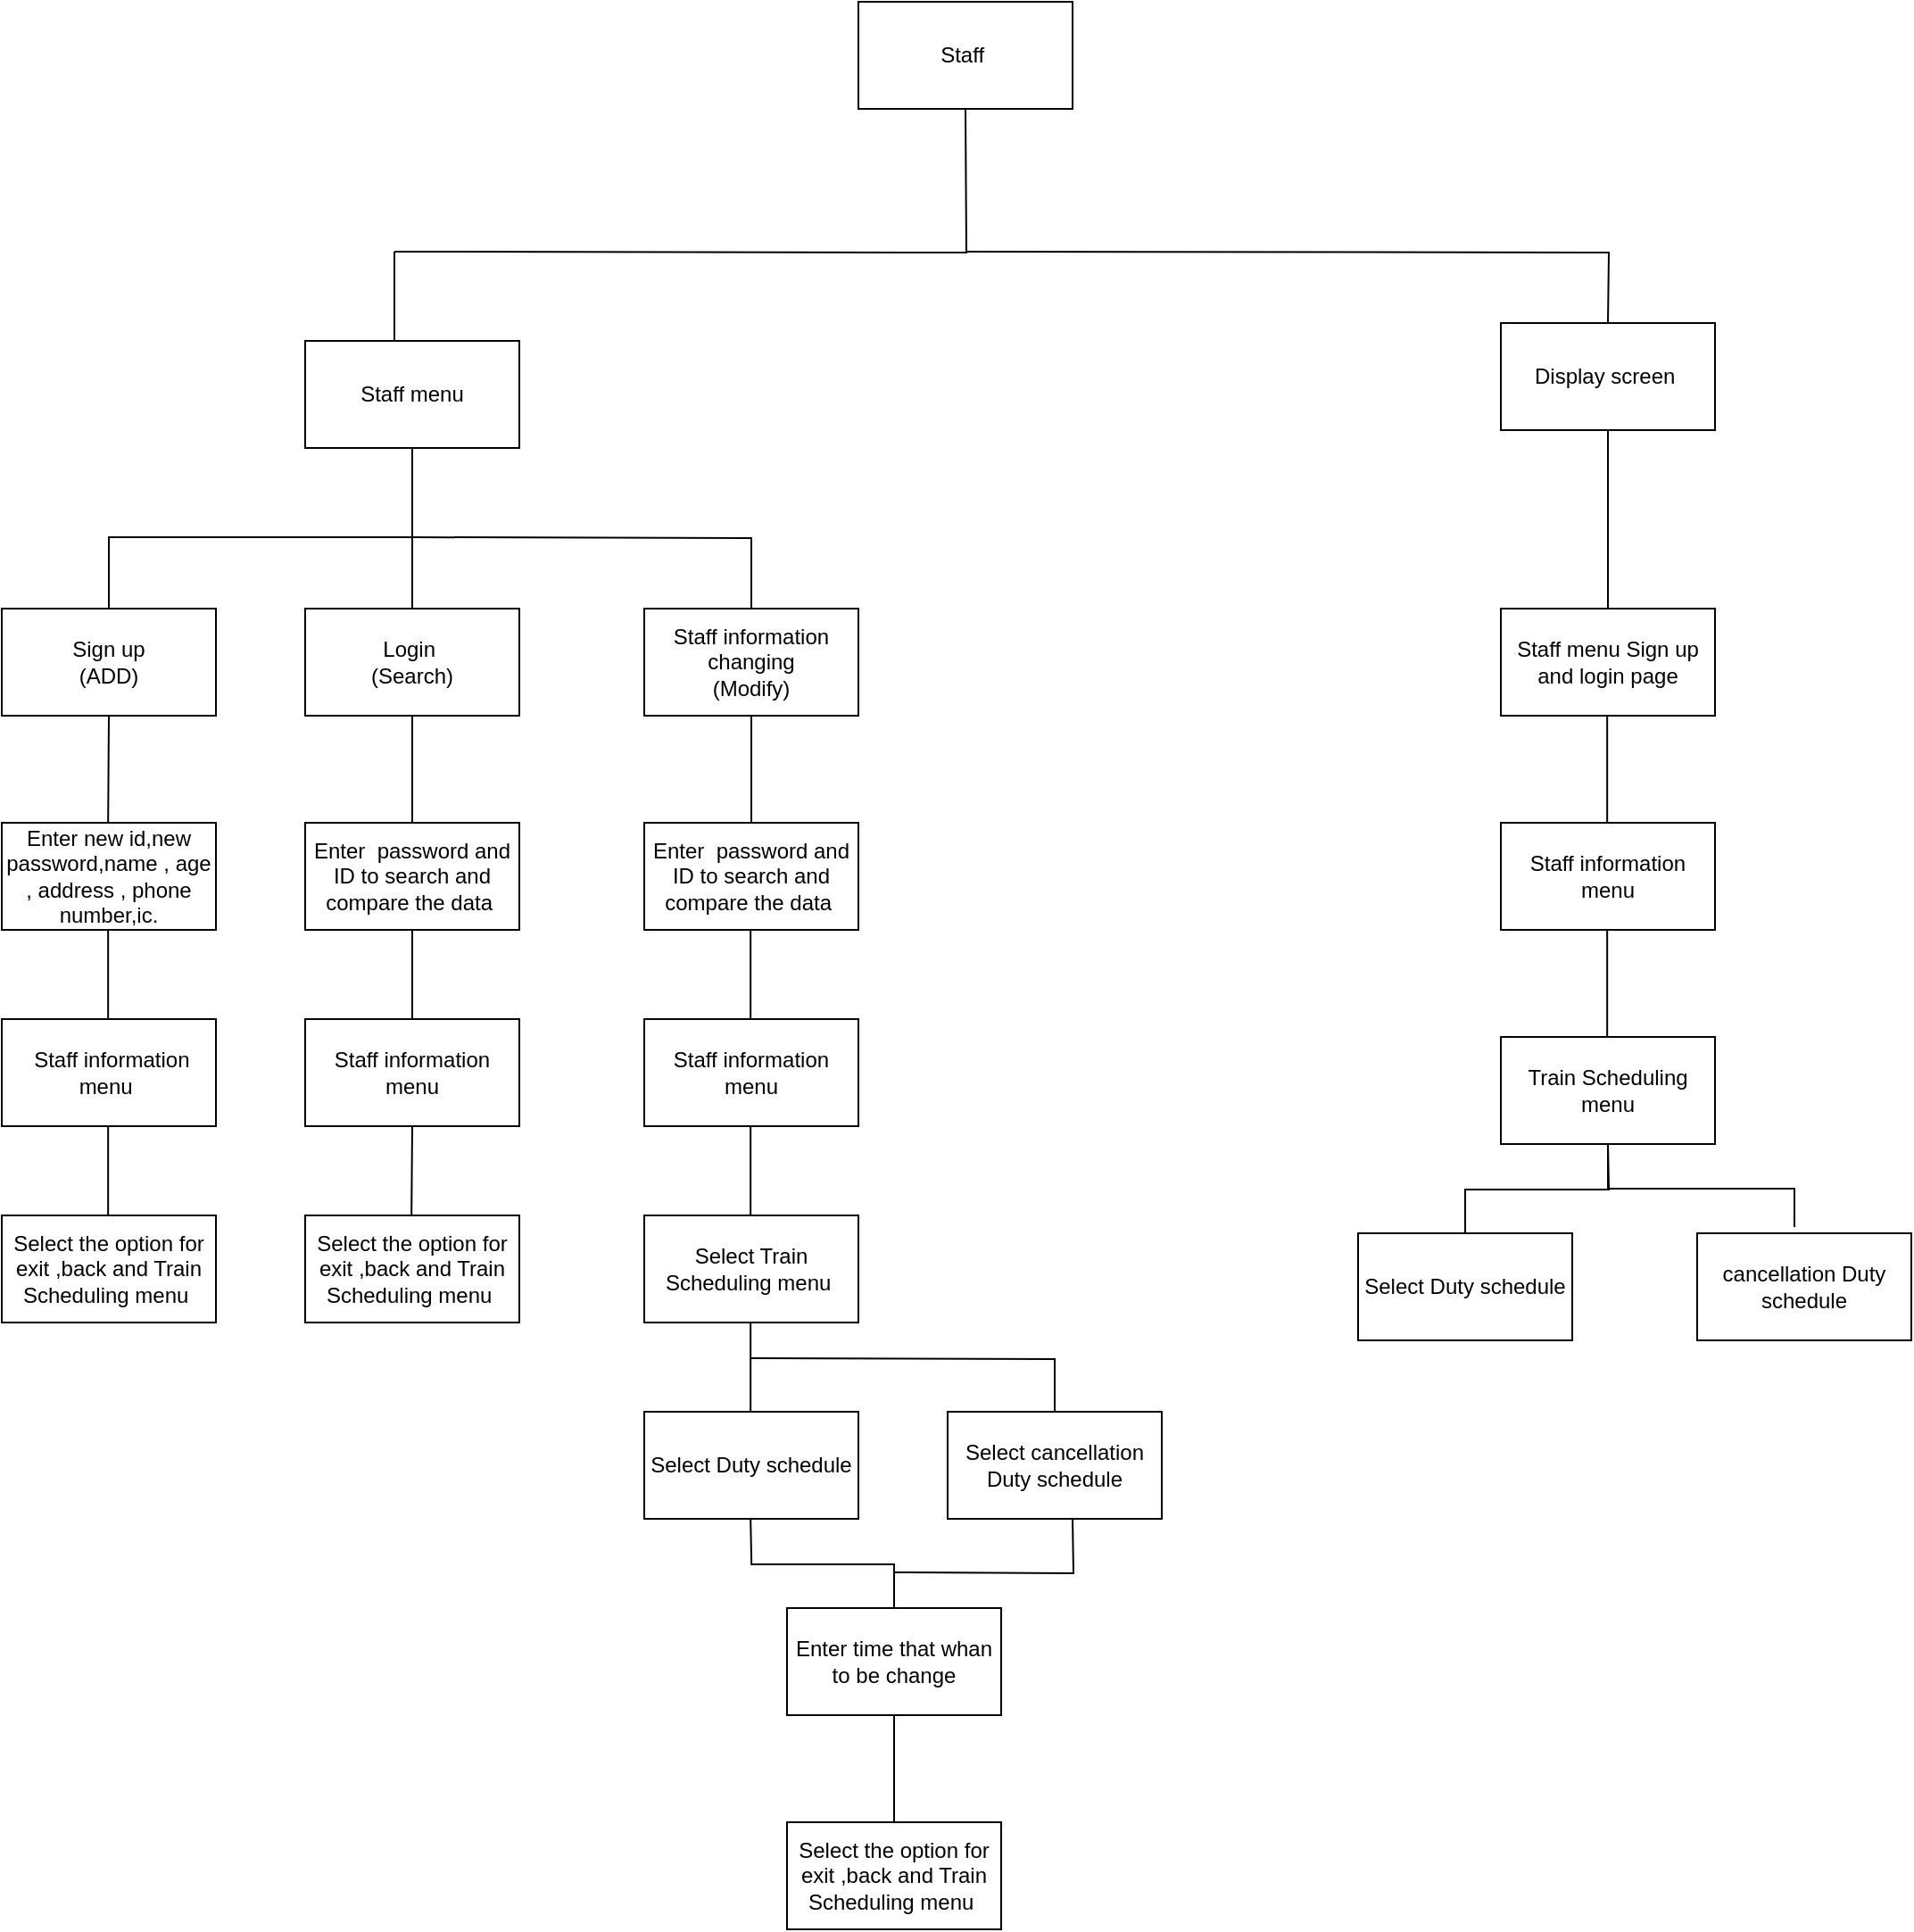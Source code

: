 <mxfile version="24.0.5" type="google">
  <diagram name="Page-1" id="BaL-FvqpIHobHH0_60As">
    <mxGraphModel grid="1" page="1" gridSize="10" guides="1" tooltips="1" connect="1" arrows="1" fold="1" pageScale="1" pageWidth="850" pageHeight="1100" math="0" shadow="0">
      <root>
        <mxCell id="0" />
        <mxCell id="1" parent="0" />
        <mxCell id="vPWYfFUL58d0yr6fHRVj-1" value="Staff menu" style="rounded=0;whiteSpace=wrap;html=1;" vertex="1" parent="1">
          <mxGeometry x="350" y="130" width="120" height="60" as="geometry" />
        </mxCell>
        <mxCell id="E4wZGPF--s3q-F9TYSMC-1" value="Login&amp;nbsp;&lt;div&gt;(Search)&lt;/div&gt;" style="rounded=0;whiteSpace=wrap;html=1;" vertex="1" parent="1">
          <mxGeometry x="350" y="280" width="120" height="60" as="geometry" />
        </mxCell>
        <mxCell id="E4wZGPF--s3q-F9TYSMC-5" value="Staff information changing&lt;div&gt;(Modify)&lt;/div&gt;" style="rounded=0;whiteSpace=wrap;html=1;" vertex="1" parent="1">
          <mxGeometry x="540" y="280" width="120" height="60" as="geometry" />
        </mxCell>
        <mxCell id="E4wZGPF--s3q-F9TYSMC-8" value="Sign up&lt;div&gt;(ADD)&lt;/div&gt;" style="rounded=0;whiteSpace=wrap;html=1;" vertex="1" parent="1">
          <mxGeometry x="180" y="280" width="120" height="60" as="geometry" />
        </mxCell>
        <mxCell id="E4wZGPF--s3q-F9TYSMC-9" value="Enter new id,new password,name , age , address , phone number,ic." style="whiteSpace=wrap;html=1;rounded=0;" vertex="1" parent="1">
          <mxGeometry x="180" y="400" width="120" height="60" as="geometry" />
        </mxCell>
        <mxCell id="E4wZGPF--s3q-F9TYSMC-13" value="&amp;nbsp;Staff information menu&amp;nbsp;" style="whiteSpace=wrap;html=1;rounded=0;" vertex="1" parent="1">
          <mxGeometry x="180" y="510" width="120" height="60" as="geometry" />
        </mxCell>
        <mxCell id="E4wZGPF--s3q-F9TYSMC-15" value="Select the option for exit ,back and Train Scheduling menu&amp;nbsp;" style="whiteSpace=wrap;html=1;rounded=0;" vertex="1" parent="1">
          <mxGeometry x="180" y="620" width="120" height="60" as="geometry" />
        </mxCell>
        <mxCell id="E4wZGPF--s3q-F9TYSMC-17" value="Enter&amp;nbsp; password and ID to search and compare the data&amp;nbsp;" style="whiteSpace=wrap;html=1;rounded=0;" vertex="1" parent="1">
          <mxGeometry x="350" y="400" width="120" height="60" as="geometry" />
        </mxCell>
        <mxCell id="E4wZGPF--s3q-F9TYSMC-19" value="Enter&amp;nbsp; password and ID to search and compare the data&amp;nbsp;" style="whiteSpace=wrap;html=1;rounded=0;" vertex="1" parent="1">
          <mxGeometry x="540" y="400" width="120" height="60" as="geometry" />
        </mxCell>
        <mxCell id="E4wZGPF--s3q-F9TYSMC-21" value="Staff information menu" style="whiteSpace=wrap;html=1;rounded=0;" vertex="1" parent="1">
          <mxGeometry x="350" y="510" width="120" height="60" as="geometry" />
        </mxCell>
        <mxCell id="E4wZGPF--s3q-F9TYSMC-23" value="Select the option for exit ,back and Train Scheduling menu&amp;nbsp;" style="whiteSpace=wrap;html=1;rounded=0;" vertex="1" parent="1">
          <mxGeometry x="350" y="620" width="120" height="60" as="geometry" />
        </mxCell>
        <mxCell id="E4wZGPF--s3q-F9TYSMC-29" value="" style="endArrow=none;html=1;rounded=0;fontSize=12;startSize=8;endSize=8;curved=1;entryX=0.5;entryY=1;entryDx=0;entryDy=0;" edge="1" parent="1" target="vPWYfFUL58d0yr6fHRVj-1">
          <mxGeometry width="50" height="50" relative="1" as="geometry">
            <mxPoint x="410" y="240" as="sourcePoint" />
            <mxPoint x="460" y="230" as="targetPoint" />
          </mxGeometry>
        </mxCell>
        <mxCell id="E4wZGPF--s3q-F9TYSMC-31" value="" style="endArrow=none;html=1;rounded=0;fontSize=12;startSize=8;endSize=8;edgeStyle=orthogonalEdgeStyle;entryX=0.5;entryY=0;entryDx=0;entryDy=0;" edge="1" parent="1" target="E4wZGPF--s3q-F9TYSMC-5">
          <mxGeometry width="50" height="50" relative="1" as="geometry">
            <mxPoint x="410" y="240" as="sourcePoint" />
            <mxPoint x="600" y="270" as="targetPoint" />
          </mxGeometry>
        </mxCell>
        <mxCell id="E4wZGPF--s3q-F9TYSMC-32" value="" style="endArrow=none;html=1;rounded=0;fontSize=12;startSize=8;endSize=8;edgeStyle=orthogonalEdgeStyle;entryX=0.5;entryY=0;entryDx=0;entryDy=0;" edge="1" parent="1" target="E4wZGPF--s3q-F9TYSMC-8">
          <mxGeometry width="50" height="50" relative="1" as="geometry">
            <mxPoint x="410" y="240" as="sourcePoint" />
            <mxPoint x="410" y="240" as="targetPoint" />
            <Array as="points">
              <mxPoint x="240" y="240" />
            </Array>
          </mxGeometry>
        </mxCell>
        <mxCell id="E4wZGPF--s3q-F9TYSMC-33" value="" style="endArrow=none;html=1;rounded=0;fontSize=12;startSize=8;endSize=8;curved=1;" edge="1" parent="1">
          <mxGeometry width="50" height="50" relative="1" as="geometry">
            <mxPoint x="410" y="280" as="sourcePoint" />
            <mxPoint x="410" y="240" as="targetPoint" />
          </mxGeometry>
        </mxCell>
        <mxCell id="E4wZGPF--s3q-F9TYSMC-40" value="Staff information menu" style="whiteSpace=wrap;html=1;rounded=0;" vertex="1" parent="1">
          <mxGeometry x="540" y="510" width="120" height="60" as="geometry" />
        </mxCell>
        <mxCell id="E4wZGPF--s3q-F9TYSMC-52" value="Staff&amp;nbsp;" style="whiteSpace=wrap;html=1;rounded=0;" vertex="1" parent="1">
          <mxGeometry x="660" y="-60" width="120" height="60" as="geometry" />
        </mxCell>
        <mxCell id="E4wZGPF--s3q-F9TYSMC-53" value="" style="endArrow=none;html=1;rounded=0;fontSize=12;startSize=8;endSize=8;edgeStyle=orthogonalEdgeStyle;" edge="1" parent="1">
          <mxGeometry width="50" height="50" relative="1" as="geometry">
            <mxPoint x="400" y="80" as="sourcePoint" />
            <mxPoint x="720" as="targetPoint" />
          </mxGeometry>
        </mxCell>
        <mxCell id="E4wZGPF--s3q-F9TYSMC-54" value="" style="endArrow=none;html=1;rounded=0;fontSize=12;startSize=8;endSize=8;curved=1;" edge="1" parent="1">
          <mxGeometry width="50" height="50" relative="1" as="geometry">
            <mxPoint x="400" y="130" as="sourcePoint" />
            <mxPoint x="400" y="80" as="targetPoint" />
          </mxGeometry>
        </mxCell>
        <mxCell id="E4wZGPF--s3q-F9TYSMC-55" value="Display screen&amp;nbsp;" style="whiteSpace=wrap;html=1;rounded=0;" vertex="1" parent="1">
          <mxGeometry x="1020" y="120" width="120" height="60" as="geometry" />
        </mxCell>
        <mxCell id="E4wZGPF--s3q-F9TYSMC-60" value="Select Train Scheduling menu&amp;nbsp;" style="whiteSpace=wrap;html=1;rounded=0;" vertex="1" parent="1">
          <mxGeometry x="540" y="620" width="120" height="60" as="geometry" />
        </mxCell>
        <mxCell id="E4wZGPF--s3q-F9TYSMC-62" value="Select Duty schedule" style="whiteSpace=wrap;html=1;rounded=0;" vertex="1" parent="1">
          <mxGeometry x="540" y="730" width="120" height="60" as="geometry" />
        </mxCell>
        <mxCell id="E4wZGPF--s3q-F9TYSMC-65" value="Enter time that whan to be change" style="rounded=0;whiteSpace=wrap;html=1;" vertex="1" parent="1">
          <mxGeometry x="620" y="840" width="120" height="60" as="geometry" />
        </mxCell>
        <mxCell id="E4wZGPF--s3q-F9TYSMC-66" value="Select the option for exit ,back and Train Scheduling menu&amp;nbsp;" style="whiteSpace=wrap;html=1;rounded=0;" vertex="1" parent="1">
          <mxGeometry x="620" y="960" width="120" height="60" as="geometry" />
        </mxCell>
        <mxCell id="E4wZGPF--s3q-F9TYSMC-77" value="" style="endArrow=none;html=1;rounded=0;fontSize=12;startSize=8;endSize=8;edgeStyle=orthogonalEdgeStyle;" edge="1" parent="1">
          <mxGeometry width="50" height="50" relative="1" as="geometry">
            <mxPoint x="720" y="80" as="sourcePoint" />
            <mxPoint x="1080" y="120" as="targetPoint" />
          </mxGeometry>
        </mxCell>
        <mxCell id="E4wZGPF--s3q-F9TYSMC-78" style="edgeStyle=none;curved=1;rounded=0;orthogonalLoop=1;jettySize=auto;html=1;entryX=0.5;entryY=0;entryDx=0;entryDy=0;fontSize=12;startSize=8;endSize=8;" edge="1" parent="1" source="E4wZGPF--s3q-F9TYSMC-55" target="E4wZGPF--s3q-F9TYSMC-55">
          <mxGeometry relative="1" as="geometry" />
        </mxCell>
        <mxCell id="E4wZGPF--s3q-F9TYSMC-79" value="Staff menu Sign up and login page" style="whiteSpace=wrap;html=1;rounded=0;" vertex="1" parent="1">
          <mxGeometry x="1020" y="280" width="120" height="60" as="geometry" />
        </mxCell>
        <mxCell id="E4wZGPF--s3q-F9TYSMC-80" value="Staff information menu" style="whiteSpace=wrap;html=1;rounded=0;" vertex="1" parent="1">
          <mxGeometry x="1020" y="400" width="120" height="60" as="geometry" />
        </mxCell>
        <mxCell id="E4wZGPF--s3q-F9TYSMC-81" value="Train Scheduling menu" style="whiteSpace=wrap;html=1;rounded=0;" vertex="1" parent="1">
          <mxGeometry x="1020" y="520" width="120" height="60" as="geometry" />
        </mxCell>
        <mxCell id="E4wZGPF--s3q-F9TYSMC-83" value="" style="endArrow=none;html=1;rounded=0;fontSize=12;startSize=8;endSize=8;curved=1;entryX=0.5;entryY=1;entryDx=0;entryDy=0;" edge="1" parent="1" target="E4wZGPF--s3q-F9TYSMC-5">
          <mxGeometry width="50" height="50" relative="1" as="geometry">
            <mxPoint x="600" y="400" as="sourcePoint" />
            <mxPoint x="650" y="350" as="targetPoint" />
          </mxGeometry>
        </mxCell>
        <mxCell id="E4wZGPF--s3q-F9TYSMC-84" value="" style="endArrow=none;html=1;rounded=0;fontSize=12;startSize=8;endSize=8;curved=1;entryX=0.5;entryY=1;entryDx=0;entryDy=0;entryPerimeter=0;exitX=0.5;exitY=0;exitDx=0;exitDy=0;" edge="1" parent="1" source="E4wZGPF--s3q-F9TYSMC-17" target="E4wZGPF--s3q-F9TYSMC-1">
          <mxGeometry width="50" height="50" relative="1" as="geometry">
            <mxPoint x="405" y="400" as="sourcePoint" />
            <mxPoint x="415" y="340" as="targetPoint" />
          </mxGeometry>
        </mxCell>
        <mxCell id="E4wZGPF--s3q-F9TYSMC-85" value="" style="endArrow=none;html=1;rounded=0;fontSize=12;startSize=8;endSize=8;curved=1;entryX=0.5;entryY=1;entryDx=0;entryDy=0;exitX=0.5;exitY=0;exitDx=0;exitDy=0;" edge="1" parent="1" source="E4wZGPF--s3q-F9TYSMC-21" target="E4wZGPF--s3q-F9TYSMC-17">
          <mxGeometry width="50" height="50" relative="1" as="geometry">
            <mxPoint x="400" y="510" as="sourcePoint" />
            <mxPoint x="450" y="460" as="targetPoint" />
          </mxGeometry>
        </mxCell>
        <mxCell id="E4wZGPF--s3q-F9TYSMC-87" value="" style="endArrow=none;html=1;rounded=0;fontSize=12;startSize=8;endSize=8;curved=1;entryX=0.5;entryY=1;entryDx=0;entryDy=0;" edge="1" parent="1" target="E4wZGPF--s3q-F9TYSMC-21">
          <mxGeometry width="50" height="50" relative="1" as="geometry">
            <mxPoint x="409.58" y="620" as="sourcePoint" />
            <mxPoint x="409.58" y="580" as="targetPoint" />
          </mxGeometry>
        </mxCell>
        <mxCell id="E4wZGPF--s3q-F9TYSMC-88" value="" style="endArrow=none;html=1;rounded=0;fontSize=12;startSize=8;endSize=8;curved=1;exitX=0.5;exitY=0;exitDx=0;exitDy=0;" edge="1" parent="1">
          <mxGeometry width="50" height="50" relative="1" as="geometry">
            <mxPoint x="239.58" y="510" as="sourcePoint" />
            <mxPoint x="239.58" y="460" as="targetPoint" />
          </mxGeometry>
        </mxCell>
        <mxCell id="E4wZGPF--s3q-F9TYSMC-89" value="" style="endArrow=none;html=1;rounded=0;fontSize=12;startSize=8;endSize=8;curved=1;entryX=0.5;entryY=1;entryDx=0;entryDy=0;exitX=0.5;exitY=0;exitDx=0;exitDy=0;" edge="1" parent="1" target="E4wZGPF--s3q-F9TYSMC-8">
          <mxGeometry width="50" height="50" relative="1" as="geometry">
            <mxPoint x="239.58" y="400" as="sourcePoint" />
            <mxPoint x="239.58" y="350" as="targetPoint" />
          </mxGeometry>
        </mxCell>
        <mxCell id="E4wZGPF--s3q-F9TYSMC-90" value="" style="endArrow=none;html=1;rounded=0;fontSize=12;startSize=8;endSize=8;curved=1;entryX=0.5;entryY=1;entryDx=0;entryDy=0;exitX=0.5;exitY=0;exitDx=0;exitDy=0;" edge="1" parent="1">
          <mxGeometry width="50" height="50" relative="1" as="geometry">
            <mxPoint x="239.58" y="620" as="sourcePoint" />
            <mxPoint x="239.58" y="570" as="targetPoint" />
          </mxGeometry>
        </mxCell>
        <mxCell id="E4wZGPF--s3q-F9TYSMC-93" value="" style="endArrow=none;html=1;rounded=0;fontSize=12;startSize=8;endSize=8;curved=1;entryX=0.5;entryY=1;entryDx=0;entryDy=0;exitX=0.5;exitY=0;exitDx=0;exitDy=0;" edge="1" parent="1">
          <mxGeometry width="50" height="50" relative="1" as="geometry">
            <mxPoint x="599.58" y="510" as="sourcePoint" />
            <mxPoint x="599.58" y="460" as="targetPoint" />
          </mxGeometry>
        </mxCell>
        <mxCell id="E4wZGPF--s3q-F9TYSMC-94" value="" style="endArrow=none;html=1;rounded=0;fontSize=12;startSize=8;endSize=8;curved=1;entryX=0.5;entryY=1;entryDx=0;entryDy=0;exitX=0.5;exitY=0;exitDx=0;exitDy=0;" edge="1" parent="1">
          <mxGeometry width="50" height="50" relative="1" as="geometry">
            <mxPoint x="599.58" y="620" as="sourcePoint" />
            <mxPoint x="599.58" y="570" as="targetPoint" />
          </mxGeometry>
        </mxCell>
        <mxCell id="E4wZGPF--s3q-F9TYSMC-95" value="" style="endArrow=none;html=1;rounded=0;fontSize=12;startSize=8;endSize=8;curved=1;entryX=0.5;entryY=1;entryDx=0;entryDy=0;exitX=0.5;exitY=0;exitDx=0;exitDy=0;" edge="1" parent="1">
          <mxGeometry width="50" height="50" relative="1" as="geometry">
            <mxPoint x="599.58" y="730" as="sourcePoint" />
            <mxPoint x="599.58" y="680" as="targetPoint" />
          </mxGeometry>
        </mxCell>
        <mxCell id="E4wZGPF--s3q-F9TYSMC-96" value="" style="endArrow=none;html=1;rounded=0;fontSize=12;startSize=8;endSize=8;entryX=0.5;entryY=1;entryDx=0;entryDy=0;exitX=0.5;exitY=0;exitDx=0;exitDy=0;edgeStyle=orthogonalEdgeStyle;" edge="1" parent="1" source="E4wZGPF--s3q-F9TYSMC-65">
          <mxGeometry width="50" height="50" relative="1" as="geometry">
            <mxPoint x="599.58" y="840" as="sourcePoint" />
            <mxPoint x="599.58" y="790" as="targetPoint" />
          </mxGeometry>
        </mxCell>
        <mxCell id="E4wZGPF--s3q-F9TYSMC-100" value="" style="endArrow=none;html=1;rounded=0;fontSize=12;startSize=8;endSize=8;curved=1;entryX=0.5;entryY=1;entryDx=0;entryDy=0;" edge="1" parent="1" target="E4wZGPF--s3q-F9TYSMC-55">
          <mxGeometry width="50" height="50" relative="1" as="geometry">
            <mxPoint x="1080" y="280" as="sourcePoint" />
            <mxPoint x="1130" y="230" as="targetPoint" />
          </mxGeometry>
        </mxCell>
        <mxCell id="E4wZGPF--s3q-F9TYSMC-101" value="" style="endArrow=none;html=1;rounded=0;fontSize=12;startSize=8;endSize=8;curved=1;entryX=0.5;entryY=1;entryDx=0;entryDy=0;" edge="1" parent="1">
          <mxGeometry width="50" height="50" relative="1" as="geometry">
            <mxPoint x="1079.58" y="400" as="sourcePoint" />
            <mxPoint x="1079.58" y="340" as="targetPoint" />
          </mxGeometry>
        </mxCell>
        <mxCell id="E4wZGPF--s3q-F9TYSMC-102" value="" style="endArrow=none;html=1;rounded=0;fontSize=12;startSize=8;endSize=8;curved=1;entryX=0.5;entryY=1;entryDx=0;entryDy=0;" edge="1" parent="1">
          <mxGeometry width="50" height="50" relative="1" as="geometry">
            <mxPoint x="1079.58" y="520" as="sourcePoint" />
            <mxPoint x="1079.58" y="460" as="targetPoint" />
          </mxGeometry>
        </mxCell>
        <mxCell id="E4wZGPF--s3q-F9TYSMC-106" value="Select cancellation Duty schedule" style="whiteSpace=wrap;html=1;rounded=0;" vertex="1" parent="1">
          <mxGeometry x="710" y="730" width="120" height="60" as="geometry" />
        </mxCell>
        <mxCell id="E4wZGPF--s3q-F9TYSMC-113" value="" style="endArrow=none;html=1;rounded=0;fontSize=12;startSize=8;endSize=8;edgeStyle=orthogonalEdgeStyle;exitX=0.5;exitY=0;exitDx=0;exitDy=0;" edge="1" parent="1" source="E4wZGPF--s3q-F9TYSMC-114">
          <mxGeometry width="50" height="50" relative="1" as="geometry">
            <mxPoint x="1080" y="620" as="sourcePoint" />
            <mxPoint x="1080" y="580" as="targetPoint" />
          </mxGeometry>
        </mxCell>
        <mxCell id="E4wZGPF--s3q-F9TYSMC-114" value="Select Duty schedule" style="whiteSpace=wrap;html=1;rounded=0;" vertex="1" parent="1">
          <mxGeometry x="940" y="630" width="120" height="60" as="geometry" />
        </mxCell>
        <mxCell id="E4wZGPF--s3q-F9TYSMC-115" value="cancellation Duty schedule" style="whiteSpace=wrap;html=1;rounded=0;" vertex="1" parent="1">
          <mxGeometry x="1130" y="630" width="120" height="60" as="geometry" />
        </mxCell>
        <mxCell id="E4wZGPF--s3q-F9TYSMC-119" value="" style="endArrow=none;html=1;rounded=0;fontSize=12;startSize=8;endSize=8;edgeStyle=orthogonalEdgeStyle;exitX=0.454;exitY=-0.058;exitDx=0;exitDy=0;exitPerimeter=0;entryX=0.5;entryY=1;entryDx=0;entryDy=0;" edge="1" parent="1" source="E4wZGPF--s3q-F9TYSMC-115" target="E4wZGPF--s3q-F9TYSMC-81">
          <mxGeometry width="50" height="50" relative="1" as="geometry">
            <mxPoint x="1140" y="610" as="sourcePoint" />
            <mxPoint x="1220" y="560" as="targetPoint" />
          </mxGeometry>
        </mxCell>
        <mxCell id="E4wZGPF--s3q-F9TYSMC-121" value="" style="endArrow=none;html=1;rounded=0;fontSize=12;startSize=8;endSize=8;edgeStyle=orthogonalEdgeStyle;entryX=0.5;entryY=0;entryDx=0;entryDy=0;" edge="1" parent="1" target="E4wZGPF--s3q-F9TYSMC-106">
          <mxGeometry width="50" height="50" relative="1" as="geometry">
            <mxPoint x="600" y="700" as="sourcePoint" />
            <mxPoint x="760" y="700" as="targetPoint" />
          </mxGeometry>
        </mxCell>
        <mxCell id="E4wZGPF--s3q-F9TYSMC-122" value="" style="endArrow=none;html=1;rounded=0;fontSize=12;startSize=8;endSize=8;entryX=0.5;entryY=1;entryDx=0;entryDy=0;edgeStyle=orthogonalEdgeStyle;" edge="1" parent="1">
          <mxGeometry width="50" height="50" relative="1" as="geometry">
            <mxPoint x="680" y="820" as="sourcePoint" />
            <mxPoint x="780" y="789.48" as="targetPoint" />
          </mxGeometry>
        </mxCell>
        <mxCell id="E4wZGPF--s3q-F9TYSMC-124" value="" style="endArrow=none;html=1;rounded=0;fontSize=12;startSize=8;endSize=8;curved=1;entryX=0.5;entryY=1;entryDx=0;entryDy=0;" edge="1" parent="1" target="E4wZGPF--s3q-F9TYSMC-65">
          <mxGeometry width="50" height="50" relative="1" as="geometry">
            <mxPoint x="680" y="960" as="sourcePoint" />
            <mxPoint x="730" y="910" as="targetPoint" />
          </mxGeometry>
        </mxCell>
      </root>
    </mxGraphModel>
  </diagram>
</mxfile>
